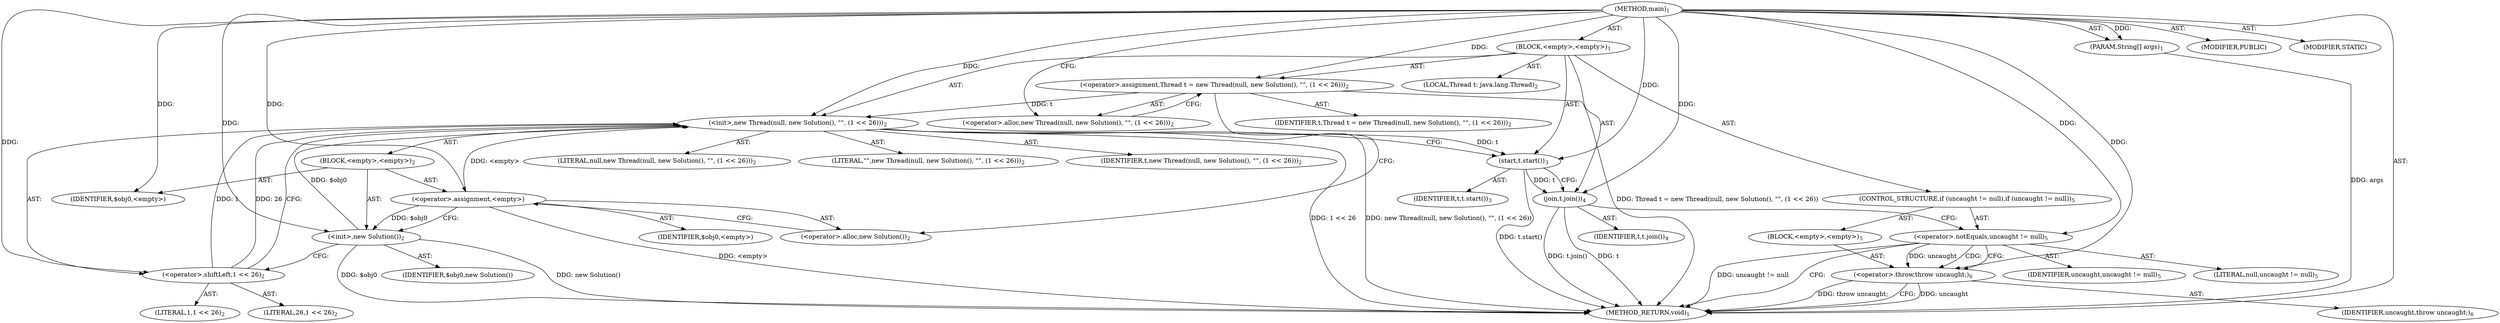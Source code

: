 digraph "main" {  
"19" [label = <(METHOD,main)<SUB>1</SUB>> ]
"20" [label = <(PARAM,String[] args)<SUB>1</SUB>> ]
"21" [label = <(BLOCK,&lt;empty&gt;,&lt;empty&gt;)<SUB>1</SUB>> ]
"4" [label = <(LOCAL,Thread t: java.lang.Thread)<SUB>2</SUB>> ]
"22" [label = <(&lt;operator&gt;.assignment,Thread t = new Thread(null, new Solution(), &quot;&quot;, (1 &lt;&lt; 26)))<SUB>2</SUB>> ]
"23" [label = <(IDENTIFIER,t,Thread t = new Thread(null, new Solution(), &quot;&quot;, (1 &lt;&lt; 26)))<SUB>2</SUB>> ]
"24" [label = <(&lt;operator&gt;.alloc,new Thread(null, new Solution(), &quot;&quot;, (1 &lt;&lt; 26)))<SUB>2</SUB>> ]
"25" [label = <(&lt;init&gt;,new Thread(null, new Solution(), &quot;&quot;, (1 &lt;&lt; 26)))<SUB>2</SUB>> ]
"3" [label = <(IDENTIFIER,t,new Thread(null, new Solution(), &quot;&quot;, (1 &lt;&lt; 26)))<SUB>2</SUB>> ]
"26" [label = <(LITERAL,null,new Thread(null, new Solution(), &quot;&quot;, (1 &lt;&lt; 26)))<SUB>2</SUB>> ]
"27" [label = <(BLOCK,&lt;empty&gt;,&lt;empty&gt;)<SUB>2</SUB>> ]
"28" [label = <(&lt;operator&gt;.assignment,&lt;empty&gt;)> ]
"29" [label = <(IDENTIFIER,$obj0,&lt;empty&gt;)> ]
"30" [label = <(&lt;operator&gt;.alloc,new Solution())<SUB>2</SUB>> ]
"31" [label = <(&lt;init&gt;,new Solution())<SUB>2</SUB>> ]
"32" [label = <(IDENTIFIER,$obj0,new Solution())> ]
"33" [label = <(IDENTIFIER,$obj0,&lt;empty&gt;)> ]
"34" [label = <(LITERAL,&quot;&quot;,new Thread(null, new Solution(), &quot;&quot;, (1 &lt;&lt; 26)))<SUB>2</SUB>> ]
"35" [label = <(&lt;operator&gt;.shiftLeft,1 &lt;&lt; 26)<SUB>2</SUB>> ]
"36" [label = <(LITERAL,1,1 &lt;&lt; 26)<SUB>2</SUB>> ]
"37" [label = <(LITERAL,26,1 &lt;&lt; 26)<SUB>2</SUB>> ]
"38" [label = <(start,t.start())<SUB>3</SUB>> ]
"39" [label = <(IDENTIFIER,t,t.start())<SUB>3</SUB>> ]
"40" [label = <(join,t.join())<SUB>4</SUB>> ]
"41" [label = <(IDENTIFIER,t,t.join())<SUB>4</SUB>> ]
"42" [label = <(CONTROL_STRUCTURE,if (uncaught != null),if (uncaught != null))<SUB>5</SUB>> ]
"43" [label = <(&lt;operator&gt;.notEquals,uncaught != null)<SUB>5</SUB>> ]
"44" [label = <(IDENTIFIER,uncaught,uncaught != null)<SUB>5</SUB>> ]
"45" [label = <(LITERAL,null,uncaught != null)<SUB>5</SUB>> ]
"46" [label = <(BLOCK,&lt;empty&gt;,&lt;empty&gt;)<SUB>5</SUB>> ]
"47" [label = <(&lt;operator&gt;.throw,throw uncaught;)<SUB>6</SUB>> ]
"48" [label = <(IDENTIFIER,uncaught,throw uncaught;)<SUB>6</SUB>> ]
"49" [label = <(MODIFIER,PUBLIC)> ]
"50" [label = <(MODIFIER,STATIC)> ]
"51" [label = <(METHOD_RETURN,void)<SUB>1</SUB>> ]
  "19" -> "20"  [ label = "AST: "] 
  "19" -> "21"  [ label = "AST: "] 
  "19" -> "49"  [ label = "AST: "] 
  "19" -> "50"  [ label = "AST: "] 
  "19" -> "51"  [ label = "AST: "] 
  "21" -> "4"  [ label = "AST: "] 
  "21" -> "22"  [ label = "AST: "] 
  "21" -> "25"  [ label = "AST: "] 
  "21" -> "38"  [ label = "AST: "] 
  "21" -> "40"  [ label = "AST: "] 
  "21" -> "42"  [ label = "AST: "] 
  "22" -> "23"  [ label = "AST: "] 
  "22" -> "24"  [ label = "AST: "] 
  "25" -> "3"  [ label = "AST: "] 
  "25" -> "26"  [ label = "AST: "] 
  "25" -> "27"  [ label = "AST: "] 
  "25" -> "34"  [ label = "AST: "] 
  "25" -> "35"  [ label = "AST: "] 
  "27" -> "28"  [ label = "AST: "] 
  "27" -> "31"  [ label = "AST: "] 
  "27" -> "33"  [ label = "AST: "] 
  "28" -> "29"  [ label = "AST: "] 
  "28" -> "30"  [ label = "AST: "] 
  "31" -> "32"  [ label = "AST: "] 
  "35" -> "36"  [ label = "AST: "] 
  "35" -> "37"  [ label = "AST: "] 
  "38" -> "39"  [ label = "AST: "] 
  "40" -> "41"  [ label = "AST: "] 
  "42" -> "43"  [ label = "AST: "] 
  "42" -> "46"  [ label = "AST: "] 
  "43" -> "44"  [ label = "AST: "] 
  "43" -> "45"  [ label = "AST: "] 
  "46" -> "47"  [ label = "AST: "] 
  "47" -> "48"  [ label = "AST: "] 
  "22" -> "30"  [ label = "CFG: "] 
  "25" -> "38"  [ label = "CFG: "] 
  "38" -> "40"  [ label = "CFG: "] 
  "40" -> "43"  [ label = "CFG: "] 
  "24" -> "22"  [ label = "CFG: "] 
  "35" -> "25"  [ label = "CFG: "] 
  "43" -> "51"  [ label = "CFG: "] 
  "43" -> "47"  [ label = "CFG: "] 
  "28" -> "31"  [ label = "CFG: "] 
  "31" -> "35"  [ label = "CFG: "] 
  "47" -> "51"  [ label = "CFG: "] 
  "30" -> "28"  [ label = "CFG: "] 
  "19" -> "24"  [ label = "CFG: "] 
  "20" -> "51"  [ label = "DDG: args"] 
  "22" -> "51"  [ label = "DDG: Thread t = new Thread(null, new Solution(), &quot;&quot;, (1 &lt;&lt; 26))"] 
  "28" -> "51"  [ label = "DDG: &lt;empty&gt;"] 
  "31" -> "51"  [ label = "DDG: $obj0"] 
  "31" -> "51"  [ label = "DDG: new Solution()"] 
  "25" -> "51"  [ label = "DDG: 1 &lt;&lt; 26"] 
  "25" -> "51"  [ label = "DDG: new Thread(null, new Solution(), &quot;&quot;, (1 &lt;&lt; 26))"] 
  "38" -> "51"  [ label = "DDG: t.start()"] 
  "40" -> "51"  [ label = "DDG: t"] 
  "40" -> "51"  [ label = "DDG: t.join()"] 
  "43" -> "51"  [ label = "DDG: uncaught != null"] 
  "47" -> "51"  [ label = "DDG: uncaught"] 
  "47" -> "51"  [ label = "DDG: throw uncaught;"] 
  "19" -> "20"  [ label = "DDG: "] 
  "19" -> "22"  [ label = "DDG: "] 
  "22" -> "25"  [ label = "DDG: t"] 
  "19" -> "25"  [ label = "DDG: "] 
  "28" -> "25"  [ label = "DDG: &lt;empty&gt;"] 
  "31" -> "25"  [ label = "DDG: $obj0"] 
  "35" -> "25"  [ label = "DDG: 1"] 
  "35" -> "25"  [ label = "DDG: 26"] 
  "25" -> "38"  [ label = "DDG: t"] 
  "19" -> "38"  [ label = "DDG: "] 
  "38" -> "40"  [ label = "DDG: t"] 
  "19" -> "40"  [ label = "DDG: "] 
  "19" -> "28"  [ label = "DDG: "] 
  "19" -> "33"  [ label = "DDG: "] 
  "19" -> "35"  [ label = "DDG: "] 
  "19" -> "43"  [ label = "DDG: "] 
  "28" -> "31"  [ label = "DDG: $obj0"] 
  "19" -> "31"  [ label = "DDG: "] 
  "43" -> "47"  [ label = "DDG: uncaught"] 
  "19" -> "47"  [ label = "DDG: "] 
  "43" -> "47"  [ label = "CDG: "] 
}
